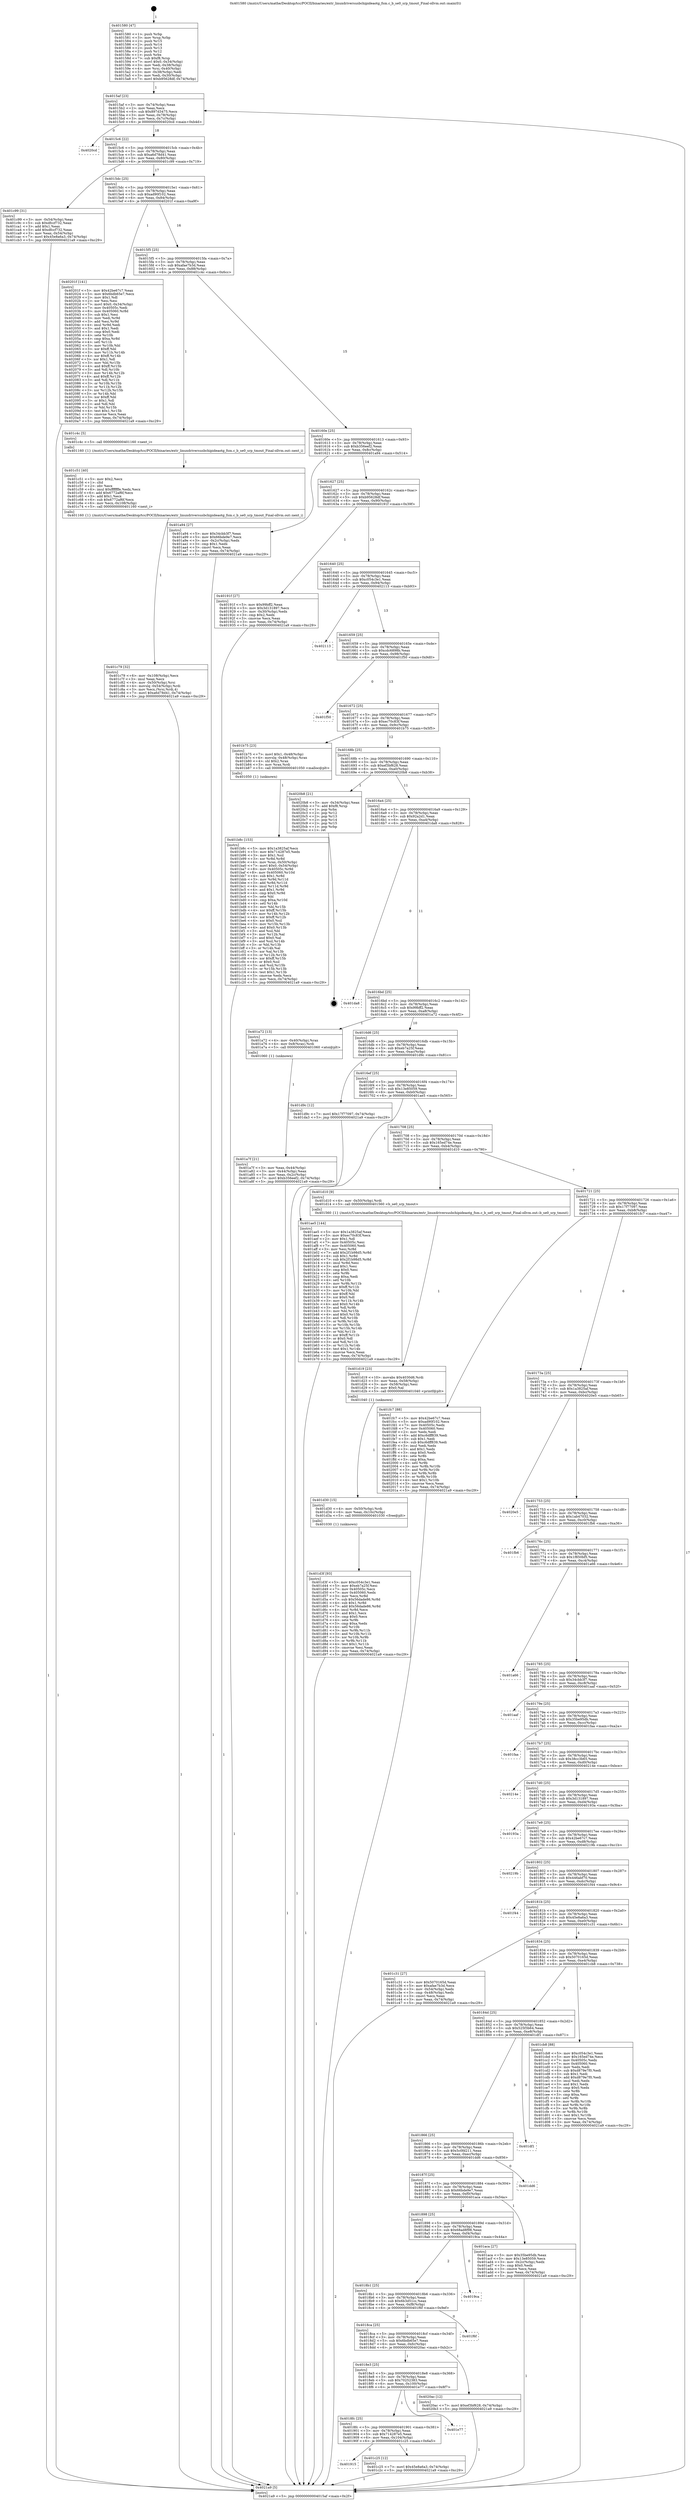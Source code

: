 digraph "0x401580" {
  label = "0x401580 (/mnt/c/Users/mathe/Desktop/tcc/POCII/binaries/extr_linuxdriversusbchipideaotg_fsm.c_b_se0_srp_tmout_Final-ollvm.out::main(0))"
  labelloc = "t"
  node[shape=record]

  Entry [label="",width=0.3,height=0.3,shape=circle,fillcolor=black,style=filled]
  "0x4015af" [label="{
     0x4015af [23]\l
     | [instrs]\l
     &nbsp;&nbsp;0x4015af \<+3\>: mov -0x74(%rbp),%eax\l
     &nbsp;&nbsp;0x4015b2 \<+2\>: mov %eax,%ecx\l
     &nbsp;&nbsp;0x4015b4 \<+6\>: sub $0x897d3475,%ecx\l
     &nbsp;&nbsp;0x4015ba \<+3\>: mov %eax,-0x78(%rbp)\l
     &nbsp;&nbsp;0x4015bd \<+3\>: mov %ecx,-0x7c(%rbp)\l
     &nbsp;&nbsp;0x4015c0 \<+6\>: je 00000000004020cd \<main+0xb4d\>\l
  }"]
  "0x4020cd" [label="{
     0x4020cd\l
  }", style=dashed]
  "0x4015c6" [label="{
     0x4015c6 [22]\l
     | [instrs]\l
     &nbsp;&nbsp;0x4015c6 \<+5\>: jmp 00000000004015cb \<main+0x4b\>\l
     &nbsp;&nbsp;0x4015cb \<+3\>: mov -0x78(%rbp),%eax\l
     &nbsp;&nbsp;0x4015ce \<+5\>: sub $0xa6d78d41,%eax\l
     &nbsp;&nbsp;0x4015d3 \<+3\>: mov %eax,-0x80(%rbp)\l
     &nbsp;&nbsp;0x4015d6 \<+6\>: je 0000000000401c99 \<main+0x719\>\l
  }"]
  Exit [label="",width=0.3,height=0.3,shape=circle,fillcolor=black,style=filled,peripheries=2]
  "0x401c99" [label="{
     0x401c99 [31]\l
     | [instrs]\l
     &nbsp;&nbsp;0x401c99 \<+3\>: mov -0x54(%rbp),%eax\l
     &nbsp;&nbsp;0x401c9c \<+5\>: sub $0xdfccf732,%eax\l
     &nbsp;&nbsp;0x401ca1 \<+3\>: add $0x1,%eax\l
     &nbsp;&nbsp;0x401ca4 \<+5\>: add $0xdfccf732,%eax\l
     &nbsp;&nbsp;0x401ca9 \<+3\>: mov %eax,-0x54(%rbp)\l
     &nbsp;&nbsp;0x401cac \<+7\>: movl $0x45e8a6a3,-0x74(%rbp)\l
     &nbsp;&nbsp;0x401cb3 \<+5\>: jmp 00000000004021a9 \<main+0xc29\>\l
  }"]
  "0x4015dc" [label="{
     0x4015dc [25]\l
     | [instrs]\l
     &nbsp;&nbsp;0x4015dc \<+5\>: jmp 00000000004015e1 \<main+0x61\>\l
     &nbsp;&nbsp;0x4015e1 \<+3\>: mov -0x78(%rbp),%eax\l
     &nbsp;&nbsp;0x4015e4 \<+5\>: sub $0xad90f102,%eax\l
     &nbsp;&nbsp;0x4015e9 \<+6\>: mov %eax,-0x84(%rbp)\l
     &nbsp;&nbsp;0x4015ef \<+6\>: je 000000000040201f \<main+0xa9f\>\l
  }"]
  "0x401d3f" [label="{
     0x401d3f [93]\l
     | [instrs]\l
     &nbsp;&nbsp;0x401d3f \<+5\>: mov $0xc054c3e1,%eax\l
     &nbsp;&nbsp;0x401d44 \<+5\>: mov $0xeb7a25f,%esi\l
     &nbsp;&nbsp;0x401d49 \<+7\>: mov 0x40505c,%ecx\l
     &nbsp;&nbsp;0x401d50 \<+7\>: mov 0x405060,%edx\l
     &nbsp;&nbsp;0x401d57 \<+3\>: mov %ecx,%r8d\l
     &nbsp;&nbsp;0x401d5a \<+7\>: sub $0x56dade86,%r8d\l
     &nbsp;&nbsp;0x401d61 \<+4\>: sub $0x1,%r8d\l
     &nbsp;&nbsp;0x401d65 \<+7\>: add $0x56dade86,%r8d\l
     &nbsp;&nbsp;0x401d6c \<+4\>: imul %r8d,%ecx\l
     &nbsp;&nbsp;0x401d70 \<+3\>: and $0x1,%ecx\l
     &nbsp;&nbsp;0x401d73 \<+3\>: cmp $0x0,%ecx\l
     &nbsp;&nbsp;0x401d76 \<+4\>: sete %r9b\l
     &nbsp;&nbsp;0x401d7a \<+3\>: cmp $0xa,%edx\l
     &nbsp;&nbsp;0x401d7d \<+4\>: setl %r10b\l
     &nbsp;&nbsp;0x401d81 \<+3\>: mov %r9b,%r11b\l
     &nbsp;&nbsp;0x401d84 \<+3\>: and %r10b,%r11b\l
     &nbsp;&nbsp;0x401d87 \<+3\>: xor %r10b,%r9b\l
     &nbsp;&nbsp;0x401d8a \<+3\>: or %r9b,%r11b\l
     &nbsp;&nbsp;0x401d8d \<+4\>: test $0x1,%r11b\l
     &nbsp;&nbsp;0x401d91 \<+3\>: cmovne %esi,%eax\l
     &nbsp;&nbsp;0x401d94 \<+3\>: mov %eax,-0x74(%rbp)\l
     &nbsp;&nbsp;0x401d97 \<+5\>: jmp 00000000004021a9 \<main+0xc29\>\l
  }"]
  "0x40201f" [label="{
     0x40201f [141]\l
     | [instrs]\l
     &nbsp;&nbsp;0x40201f \<+5\>: mov $0x42be67c7,%eax\l
     &nbsp;&nbsp;0x402024 \<+5\>: mov $0x6bdb65e7,%ecx\l
     &nbsp;&nbsp;0x402029 \<+2\>: mov $0x1,%dl\l
     &nbsp;&nbsp;0x40202b \<+2\>: xor %esi,%esi\l
     &nbsp;&nbsp;0x40202d \<+7\>: movl $0x0,-0x34(%rbp)\l
     &nbsp;&nbsp;0x402034 \<+7\>: mov 0x40505c,%edi\l
     &nbsp;&nbsp;0x40203b \<+8\>: mov 0x405060,%r8d\l
     &nbsp;&nbsp;0x402043 \<+3\>: sub $0x1,%esi\l
     &nbsp;&nbsp;0x402046 \<+3\>: mov %edi,%r9d\l
     &nbsp;&nbsp;0x402049 \<+3\>: add %esi,%r9d\l
     &nbsp;&nbsp;0x40204c \<+4\>: imul %r9d,%edi\l
     &nbsp;&nbsp;0x402050 \<+3\>: and $0x1,%edi\l
     &nbsp;&nbsp;0x402053 \<+3\>: cmp $0x0,%edi\l
     &nbsp;&nbsp;0x402056 \<+4\>: sete %r10b\l
     &nbsp;&nbsp;0x40205a \<+4\>: cmp $0xa,%r8d\l
     &nbsp;&nbsp;0x40205e \<+4\>: setl %r11b\l
     &nbsp;&nbsp;0x402062 \<+3\>: mov %r10b,%bl\l
     &nbsp;&nbsp;0x402065 \<+3\>: xor $0xff,%bl\l
     &nbsp;&nbsp;0x402068 \<+3\>: mov %r11b,%r14b\l
     &nbsp;&nbsp;0x40206b \<+4\>: xor $0xff,%r14b\l
     &nbsp;&nbsp;0x40206f \<+3\>: xor $0x1,%dl\l
     &nbsp;&nbsp;0x402072 \<+3\>: mov %bl,%r15b\l
     &nbsp;&nbsp;0x402075 \<+4\>: and $0xff,%r15b\l
     &nbsp;&nbsp;0x402079 \<+3\>: and %dl,%r10b\l
     &nbsp;&nbsp;0x40207c \<+3\>: mov %r14b,%r12b\l
     &nbsp;&nbsp;0x40207f \<+4\>: and $0xff,%r12b\l
     &nbsp;&nbsp;0x402083 \<+3\>: and %dl,%r11b\l
     &nbsp;&nbsp;0x402086 \<+3\>: or %r10b,%r15b\l
     &nbsp;&nbsp;0x402089 \<+3\>: or %r11b,%r12b\l
     &nbsp;&nbsp;0x40208c \<+3\>: xor %r12b,%r15b\l
     &nbsp;&nbsp;0x40208f \<+3\>: or %r14b,%bl\l
     &nbsp;&nbsp;0x402092 \<+3\>: xor $0xff,%bl\l
     &nbsp;&nbsp;0x402095 \<+3\>: or $0x1,%dl\l
     &nbsp;&nbsp;0x402098 \<+2\>: and %dl,%bl\l
     &nbsp;&nbsp;0x40209a \<+3\>: or %bl,%r15b\l
     &nbsp;&nbsp;0x40209d \<+4\>: test $0x1,%r15b\l
     &nbsp;&nbsp;0x4020a1 \<+3\>: cmovne %ecx,%eax\l
     &nbsp;&nbsp;0x4020a4 \<+3\>: mov %eax,-0x74(%rbp)\l
     &nbsp;&nbsp;0x4020a7 \<+5\>: jmp 00000000004021a9 \<main+0xc29\>\l
  }"]
  "0x4015f5" [label="{
     0x4015f5 [25]\l
     | [instrs]\l
     &nbsp;&nbsp;0x4015f5 \<+5\>: jmp 00000000004015fa \<main+0x7a\>\l
     &nbsp;&nbsp;0x4015fa \<+3\>: mov -0x78(%rbp),%eax\l
     &nbsp;&nbsp;0x4015fd \<+5\>: sub $0xafae7b3d,%eax\l
     &nbsp;&nbsp;0x401602 \<+6\>: mov %eax,-0x88(%rbp)\l
     &nbsp;&nbsp;0x401608 \<+6\>: je 0000000000401c4c \<main+0x6cc\>\l
  }"]
  "0x401d30" [label="{
     0x401d30 [15]\l
     | [instrs]\l
     &nbsp;&nbsp;0x401d30 \<+4\>: mov -0x50(%rbp),%rdi\l
     &nbsp;&nbsp;0x401d34 \<+6\>: mov %eax,-0x10c(%rbp)\l
     &nbsp;&nbsp;0x401d3a \<+5\>: call 0000000000401030 \<free@plt\>\l
     | [calls]\l
     &nbsp;&nbsp;0x401030 \{1\} (unknown)\l
  }"]
  "0x401c4c" [label="{
     0x401c4c [5]\l
     | [instrs]\l
     &nbsp;&nbsp;0x401c4c \<+5\>: call 0000000000401160 \<next_i\>\l
     | [calls]\l
     &nbsp;&nbsp;0x401160 \{1\} (/mnt/c/Users/mathe/Desktop/tcc/POCII/binaries/extr_linuxdriversusbchipideaotg_fsm.c_b_se0_srp_tmout_Final-ollvm.out::next_i)\l
  }"]
  "0x40160e" [label="{
     0x40160e [25]\l
     | [instrs]\l
     &nbsp;&nbsp;0x40160e \<+5\>: jmp 0000000000401613 \<main+0x93\>\l
     &nbsp;&nbsp;0x401613 \<+3\>: mov -0x78(%rbp),%eax\l
     &nbsp;&nbsp;0x401616 \<+5\>: sub $0xb356eef2,%eax\l
     &nbsp;&nbsp;0x40161b \<+6\>: mov %eax,-0x8c(%rbp)\l
     &nbsp;&nbsp;0x401621 \<+6\>: je 0000000000401a94 \<main+0x514\>\l
  }"]
  "0x401d19" [label="{
     0x401d19 [23]\l
     | [instrs]\l
     &nbsp;&nbsp;0x401d19 \<+10\>: movabs $0x4030d6,%rdi\l
     &nbsp;&nbsp;0x401d23 \<+3\>: mov %eax,-0x58(%rbp)\l
     &nbsp;&nbsp;0x401d26 \<+3\>: mov -0x58(%rbp),%esi\l
     &nbsp;&nbsp;0x401d29 \<+2\>: mov $0x0,%al\l
     &nbsp;&nbsp;0x401d2b \<+5\>: call 0000000000401040 \<printf@plt\>\l
     | [calls]\l
     &nbsp;&nbsp;0x401040 \{1\} (unknown)\l
  }"]
  "0x401a94" [label="{
     0x401a94 [27]\l
     | [instrs]\l
     &nbsp;&nbsp;0x401a94 \<+5\>: mov $0x34cbb3f7,%eax\l
     &nbsp;&nbsp;0x401a99 \<+5\>: mov $0x66bde9e7,%ecx\l
     &nbsp;&nbsp;0x401a9e \<+3\>: mov -0x2c(%rbp),%edx\l
     &nbsp;&nbsp;0x401aa1 \<+3\>: cmp $0x1,%edx\l
     &nbsp;&nbsp;0x401aa4 \<+3\>: cmovl %ecx,%eax\l
     &nbsp;&nbsp;0x401aa7 \<+3\>: mov %eax,-0x74(%rbp)\l
     &nbsp;&nbsp;0x401aaa \<+5\>: jmp 00000000004021a9 \<main+0xc29\>\l
  }"]
  "0x401627" [label="{
     0x401627 [25]\l
     | [instrs]\l
     &nbsp;&nbsp;0x401627 \<+5\>: jmp 000000000040162c \<main+0xac\>\l
     &nbsp;&nbsp;0x40162c \<+3\>: mov -0x78(%rbp),%eax\l
     &nbsp;&nbsp;0x40162f \<+5\>: sub $0xb95628df,%eax\l
     &nbsp;&nbsp;0x401634 \<+6\>: mov %eax,-0x90(%rbp)\l
     &nbsp;&nbsp;0x40163a \<+6\>: je 000000000040191f \<main+0x39f\>\l
  }"]
  "0x401c79" [label="{
     0x401c79 [32]\l
     | [instrs]\l
     &nbsp;&nbsp;0x401c79 \<+6\>: mov -0x108(%rbp),%ecx\l
     &nbsp;&nbsp;0x401c7f \<+3\>: imul %eax,%ecx\l
     &nbsp;&nbsp;0x401c82 \<+4\>: mov -0x50(%rbp),%rsi\l
     &nbsp;&nbsp;0x401c86 \<+4\>: movslq -0x54(%rbp),%rdi\l
     &nbsp;&nbsp;0x401c8a \<+3\>: mov %ecx,(%rsi,%rdi,4)\l
     &nbsp;&nbsp;0x401c8d \<+7\>: movl $0xa6d78d41,-0x74(%rbp)\l
     &nbsp;&nbsp;0x401c94 \<+5\>: jmp 00000000004021a9 \<main+0xc29\>\l
  }"]
  "0x40191f" [label="{
     0x40191f [27]\l
     | [instrs]\l
     &nbsp;&nbsp;0x40191f \<+5\>: mov $0x99bff2,%eax\l
     &nbsp;&nbsp;0x401924 \<+5\>: mov $0x3d131897,%ecx\l
     &nbsp;&nbsp;0x401929 \<+3\>: mov -0x30(%rbp),%edx\l
     &nbsp;&nbsp;0x40192c \<+3\>: cmp $0x2,%edx\l
     &nbsp;&nbsp;0x40192f \<+3\>: cmovne %ecx,%eax\l
     &nbsp;&nbsp;0x401932 \<+3\>: mov %eax,-0x74(%rbp)\l
     &nbsp;&nbsp;0x401935 \<+5\>: jmp 00000000004021a9 \<main+0xc29\>\l
  }"]
  "0x401640" [label="{
     0x401640 [25]\l
     | [instrs]\l
     &nbsp;&nbsp;0x401640 \<+5\>: jmp 0000000000401645 \<main+0xc5\>\l
     &nbsp;&nbsp;0x401645 \<+3\>: mov -0x78(%rbp),%eax\l
     &nbsp;&nbsp;0x401648 \<+5\>: sub $0xc054c3e1,%eax\l
     &nbsp;&nbsp;0x40164d \<+6\>: mov %eax,-0x94(%rbp)\l
     &nbsp;&nbsp;0x401653 \<+6\>: je 0000000000402113 \<main+0xb93\>\l
  }"]
  "0x4021a9" [label="{
     0x4021a9 [5]\l
     | [instrs]\l
     &nbsp;&nbsp;0x4021a9 \<+5\>: jmp 00000000004015af \<main+0x2f\>\l
  }"]
  "0x401580" [label="{
     0x401580 [47]\l
     | [instrs]\l
     &nbsp;&nbsp;0x401580 \<+1\>: push %rbp\l
     &nbsp;&nbsp;0x401581 \<+3\>: mov %rsp,%rbp\l
     &nbsp;&nbsp;0x401584 \<+2\>: push %r15\l
     &nbsp;&nbsp;0x401586 \<+2\>: push %r14\l
     &nbsp;&nbsp;0x401588 \<+2\>: push %r13\l
     &nbsp;&nbsp;0x40158a \<+2\>: push %r12\l
     &nbsp;&nbsp;0x40158c \<+1\>: push %rbx\l
     &nbsp;&nbsp;0x40158d \<+7\>: sub $0xf8,%rsp\l
     &nbsp;&nbsp;0x401594 \<+7\>: movl $0x0,-0x34(%rbp)\l
     &nbsp;&nbsp;0x40159b \<+3\>: mov %edi,-0x38(%rbp)\l
     &nbsp;&nbsp;0x40159e \<+4\>: mov %rsi,-0x40(%rbp)\l
     &nbsp;&nbsp;0x4015a2 \<+3\>: mov -0x38(%rbp),%edi\l
     &nbsp;&nbsp;0x4015a5 \<+3\>: mov %edi,-0x30(%rbp)\l
     &nbsp;&nbsp;0x4015a8 \<+7\>: movl $0xb95628df,-0x74(%rbp)\l
  }"]
  "0x401c51" [label="{
     0x401c51 [40]\l
     | [instrs]\l
     &nbsp;&nbsp;0x401c51 \<+5\>: mov $0x2,%ecx\l
     &nbsp;&nbsp;0x401c56 \<+1\>: cltd\l
     &nbsp;&nbsp;0x401c57 \<+2\>: idiv %ecx\l
     &nbsp;&nbsp;0x401c59 \<+6\>: imul $0xfffffffe,%edx,%ecx\l
     &nbsp;&nbsp;0x401c5f \<+6\>: add $0x6772af6f,%ecx\l
     &nbsp;&nbsp;0x401c65 \<+3\>: add $0x1,%ecx\l
     &nbsp;&nbsp;0x401c68 \<+6\>: sub $0x6772af6f,%ecx\l
     &nbsp;&nbsp;0x401c6e \<+6\>: mov %ecx,-0x108(%rbp)\l
     &nbsp;&nbsp;0x401c74 \<+5\>: call 0000000000401160 \<next_i\>\l
     | [calls]\l
     &nbsp;&nbsp;0x401160 \{1\} (/mnt/c/Users/mathe/Desktop/tcc/POCII/binaries/extr_linuxdriversusbchipideaotg_fsm.c_b_se0_srp_tmout_Final-ollvm.out::next_i)\l
  }"]
  "0x402113" [label="{
     0x402113\l
  }", style=dashed]
  "0x401659" [label="{
     0x401659 [25]\l
     | [instrs]\l
     &nbsp;&nbsp;0x401659 \<+5\>: jmp 000000000040165e \<main+0xde\>\l
     &nbsp;&nbsp;0x40165e \<+3\>: mov -0x78(%rbp),%eax\l
     &nbsp;&nbsp;0x401661 \<+5\>: sub $0xcdc6898b,%eax\l
     &nbsp;&nbsp;0x401666 \<+6\>: mov %eax,-0x98(%rbp)\l
     &nbsp;&nbsp;0x40166c \<+6\>: je 0000000000401f50 \<main+0x9d0\>\l
  }"]
  "0x401915" [label="{
     0x401915\l
  }", style=dashed]
  "0x401f50" [label="{
     0x401f50\l
  }", style=dashed]
  "0x401672" [label="{
     0x401672 [25]\l
     | [instrs]\l
     &nbsp;&nbsp;0x401672 \<+5\>: jmp 0000000000401677 \<main+0xf7\>\l
     &nbsp;&nbsp;0x401677 \<+3\>: mov -0x78(%rbp),%eax\l
     &nbsp;&nbsp;0x40167a \<+5\>: sub $0xec70c83f,%eax\l
     &nbsp;&nbsp;0x40167f \<+6\>: mov %eax,-0x9c(%rbp)\l
     &nbsp;&nbsp;0x401685 \<+6\>: je 0000000000401b75 \<main+0x5f5\>\l
  }"]
  "0x401c25" [label="{
     0x401c25 [12]\l
     | [instrs]\l
     &nbsp;&nbsp;0x401c25 \<+7\>: movl $0x45e8a6a3,-0x74(%rbp)\l
     &nbsp;&nbsp;0x401c2c \<+5\>: jmp 00000000004021a9 \<main+0xc29\>\l
  }"]
  "0x401b75" [label="{
     0x401b75 [23]\l
     | [instrs]\l
     &nbsp;&nbsp;0x401b75 \<+7\>: movl $0x1,-0x48(%rbp)\l
     &nbsp;&nbsp;0x401b7c \<+4\>: movslq -0x48(%rbp),%rax\l
     &nbsp;&nbsp;0x401b80 \<+4\>: shl $0x2,%rax\l
     &nbsp;&nbsp;0x401b84 \<+3\>: mov %rax,%rdi\l
     &nbsp;&nbsp;0x401b87 \<+5\>: call 0000000000401050 \<malloc@plt\>\l
     | [calls]\l
     &nbsp;&nbsp;0x401050 \{1\} (unknown)\l
  }"]
  "0x40168b" [label="{
     0x40168b [25]\l
     | [instrs]\l
     &nbsp;&nbsp;0x40168b \<+5\>: jmp 0000000000401690 \<main+0x110\>\l
     &nbsp;&nbsp;0x401690 \<+3\>: mov -0x78(%rbp),%eax\l
     &nbsp;&nbsp;0x401693 \<+5\>: sub $0xef3bf628,%eax\l
     &nbsp;&nbsp;0x401698 \<+6\>: mov %eax,-0xa0(%rbp)\l
     &nbsp;&nbsp;0x40169e \<+6\>: je 00000000004020b8 \<main+0xb38\>\l
  }"]
  "0x4018fc" [label="{
     0x4018fc [25]\l
     | [instrs]\l
     &nbsp;&nbsp;0x4018fc \<+5\>: jmp 0000000000401901 \<main+0x381\>\l
     &nbsp;&nbsp;0x401901 \<+3\>: mov -0x78(%rbp),%eax\l
     &nbsp;&nbsp;0x401904 \<+5\>: sub $0x714287e5,%eax\l
     &nbsp;&nbsp;0x401909 \<+6\>: mov %eax,-0x104(%rbp)\l
     &nbsp;&nbsp;0x40190f \<+6\>: je 0000000000401c25 \<main+0x6a5\>\l
  }"]
  "0x4020b8" [label="{
     0x4020b8 [21]\l
     | [instrs]\l
     &nbsp;&nbsp;0x4020b8 \<+3\>: mov -0x34(%rbp),%eax\l
     &nbsp;&nbsp;0x4020bb \<+7\>: add $0xf8,%rsp\l
     &nbsp;&nbsp;0x4020c2 \<+1\>: pop %rbx\l
     &nbsp;&nbsp;0x4020c3 \<+2\>: pop %r12\l
     &nbsp;&nbsp;0x4020c5 \<+2\>: pop %r13\l
     &nbsp;&nbsp;0x4020c7 \<+2\>: pop %r14\l
     &nbsp;&nbsp;0x4020c9 \<+2\>: pop %r15\l
     &nbsp;&nbsp;0x4020cb \<+1\>: pop %rbp\l
     &nbsp;&nbsp;0x4020cc \<+1\>: ret\l
  }"]
  "0x4016a4" [label="{
     0x4016a4 [25]\l
     | [instrs]\l
     &nbsp;&nbsp;0x4016a4 \<+5\>: jmp 00000000004016a9 \<main+0x129\>\l
     &nbsp;&nbsp;0x4016a9 \<+3\>: mov -0x78(%rbp),%eax\l
     &nbsp;&nbsp;0x4016ac \<+5\>: sub $0x92a2d1,%eax\l
     &nbsp;&nbsp;0x4016b1 \<+6\>: mov %eax,-0xa4(%rbp)\l
     &nbsp;&nbsp;0x4016b7 \<+6\>: je 0000000000401da8 \<main+0x828\>\l
  }"]
  "0x401e77" [label="{
     0x401e77\l
  }", style=dashed]
  "0x401da8" [label="{
     0x401da8\l
  }", style=dashed]
  "0x4016bd" [label="{
     0x4016bd [25]\l
     | [instrs]\l
     &nbsp;&nbsp;0x4016bd \<+5\>: jmp 00000000004016c2 \<main+0x142\>\l
     &nbsp;&nbsp;0x4016c2 \<+3\>: mov -0x78(%rbp),%eax\l
     &nbsp;&nbsp;0x4016c5 \<+5\>: sub $0x99bff2,%eax\l
     &nbsp;&nbsp;0x4016ca \<+6\>: mov %eax,-0xa8(%rbp)\l
     &nbsp;&nbsp;0x4016d0 \<+6\>: je 0000000000401a72 \<main+0x4f2\>\l
  }"]
  "0x4018e3" [label="{
     0x4018e3 [25]\l
     | [instrs]\l
     &nbsp;&nbsp;0x4018e3 \<+5\>: jmp 00000000004018e8 \<main+0x368\>\l
     &nbsp;&nbsp;0x4018e8 \<+3\>: mov -0x78(%rbp),%eax\l
     &nbsp;&nbsp;0x4018eb \<+5\>: sub $0x70252383,%eax\l
     &nbsp;&nbsp;0x4018f0 \<+6\>: mov %eax,-0x100(%rbp)\l
     &nbsp;&nbsp;0x4018f6 \<+6\>: je 0000000000401e77 \<main+0x8f7\>\l
  }"]
  "0x401a72" [label="{
     0x401a72 [13]\l
     | [instrs]\l
     &nbsp;&nbsp;0x401a72 \<+4\>: mov -0x40(%rbp),%rax\l
     &nbsp;&nbsp;0x401a76 \<+4\>: mov 0x8(%rax),%rdi\l
     &nbsp;&nbsp;0x401a7a \<+5\>: call 0000000000401060 \<atoi@plt\>\l
     | [calls]\l
     &nbsp;&nbsp;0x401060 \{1\} (unknown)\l
  }"]
  "0x4016d6" [label="{
     0x4016d6 [25]\l
     | [instrs]\l
     &nbsp;&nbsp;0x4016d6 \<+5\>: jmp 00000000004016db \<main+0x15b\>\l
     &nbsp;&nbsp;0x4016db \<+3\>: mov -0x78(%rbp),%eax\l
     &nbsp;&nbsp;0x4016de \<+5\>: sub $0xeb7a25f,%eax\l
     &nbsp;&nbsp;0x4016e3 \<+6\>: mov %eax,-0xac(%rbp)\l
     &nbsp;&nbsp;0x4016e9 \<+6\>: je 0000000000401d9c \<main+0x81c\>\l
  }"]
  "0x401a7f" [label="{
     0x401a7f [21]\l
     | [instrs]\l
     &nbsp;&nbsp;0x401a7f \<+3\>: mov %eax,-0x44(%rbp)\l
     &nbsp;&nbsp;0x401a82 \<+3\>: mov -0x44(%rbp),%eax\l
     &nbsp;&nbsp;0x401a85 \<+3\>: mov %eax,-0x2c(%rbp)\l
     &nbsp;&nbsp;0x401a88 \<+7\>: movl $0xb356eef2,-0x74(%rbp)\l
     &nbsp;&nbsp;0x401a8f \<+5\>: jmp 00000000004021a9 \<main+0xc29\>\l
  }"]
  "0x4020ac" [label="{
     0x4020ac [12]\l
     | [instrs]\l
     &nbsp;&nbsp;0x4020ac \<+7\>: movl $0xef3bf628,-0x74(%rbp)\l
     &nbsp;&nbsp;0x4020b3 \<+5\>: jmp 00000000004021a9 \<main+0xc29\>\l
  }"]
  "0x401d9c" [label="{
     0x401d9c [12]\l
     | [instrs]\l
     &nbsp;&nbsp;0x401d9c \<+7\>: movl $0x17f77097,-0x74(%rbp)\l
     &nbsp;&nbsp;0x401da3 \<+5\>: jmp 00000000004021a9 \<main+0xc29\>\l
  }"]
  "0x4016ef" [label="{
     0x4016ef [25]\l
     | [instrs]\l
     &nbsp;&nbsp;0x4016ef \<+5\>: jmp 00000000004016f4 \<main+0x174\>\l
     &nbsp;&nbsp;0x4016f4 \<+3\>: mov -0x78(%rbp),%eax\l
     &nbsp;&nbsp;0x4016f7 \<+5\>: sub $0x13e85059,%eax\l
     &nbsp;&nbsp;0x4016fc \<+6\>: mov %eax,-0xb0(%rbp)\l
     &nbsp;&nbsp;0x401702 \<+6\>: je 0000000000401ae5 \<main+0x565\>\l
  }"]
  "0x4018ca" [label="{
     0x4018ca [25]\l
     | [instrs]\l
     &nbsp;&nbsp;0x4018ca \<+5\>: jmp 00000000004018cf \<main+0x34f\>\l
     &nbsp;&nbsp;0x4018cf \<+3\>: mov -0x78(%rbp),%eax\l
     &nbsp;&nbsp;0x4018d2 \<+5\>: sub $0x6bdb65e7,%eax\l
     &nbsp;&nbsp;0x4018d7 \<+6\>: mov %eax,-0xfc(%rbp)\l
     &nbsp;&nbsp;0x4018dd \<+6\>: je 00000000004020ac \<main+0xb2c\>\l
  }"]
  "0x401ae5" [label="{
     0x401ae5 [144]\l
     | [instrs]\l
     &nbsp;&nbsp;0x401ae5 \<+5\>: mov $0x1a3825af,%eax\l
     &nbsp;&nbsp;0x401aea \<+5\>: mov $0xec70c83f,%ecx\l
     &nbsp;&nbsp;0x401aef \<+2\>: mov $0x1,%dl\l
     &nbsp;&nbsp;0x401af1 \<+7\>: mov 0x40505c,%esi\l
     &nbsp;&nbsp;0x401af8 \<+7\>: mov 0x405060,%edi\l
     &nbsp;&nbsp;0x401aff \<+3\>: mov %esi,%r8d\l
     &nbsp;&nbsp;0x401b02 \<+7\>: add $0x2f1b98d5,%r8d\l
     &nbsp;&nbsp;0x401b09 \<+4\>: sub $0x1,%r8d\l
     &nbsp;&nbsp;0x401b0d \<+7\>: sub $0x2f1b98d5,%r8d\l
     &nbsp;&nbsp;0x401b14 \<+4\>: imul %r8d,%esi\l
     &nbsp;&nbsp;0x401b18 \<+3\>: and $0x1,%esi\l
     &nbsp;&nbsp;0x401b1b \<+3\>: cmp $0x0,%esi\l
     &nbsp;&nbsp;0x401b1e \<+4\>: sete %r9b\l
     &nbsp;&nbsp;0x401b22 \<+3\>: cmp $0xa,%edi\l
     &nbsp;&nbsp;0x401b25 \<+4\>: setl %r10b\l
     &nbsp;&nbsp;0x401b29 \<+3\>: mov %r9b,%r11b\l
     &nbsp;&nbsp;0x401b2c \<+4\>: xor $0xff,%r11b\l
     &nbsp;&nbsp;0x401b30 \<+3\>: mov %r10b,%bl\l
     &nbsp;&nbsp;0x401b33 \<+3\>: xor $0xff,%bl\l
     &nbsp;&nbsp;0x401b36 \<+3\>: xor $0x0,%dl\l
     &nbsp;&nbsp;0x401b39 \<+3\>: mov %r11b,%r14b\l
     &nbsp;&nbsp;0x401b3c \<+4\>: and $0x0,%r14b\l
     &nbsp;&nbsp;0x401b40 \<+3\>: and %dl,%r9b\l
     &nbsp;&nbsp;0x401b43 \<+3\>: mov %bl,%r15b\l
     &nbsp;&nbsp;0x401b46 \<+4\>: and $0x0,%r15b\l
     &nbsp;&nbsp;0x401b4a \<+3\>: and %dl,%r10b\l
     &nbsp;&nbsp;0x401b4d \<+3\>: or %r9b,%r14b\l
     &nbsp;&nbsp;0x401b50 \<+3\>: or %r10b,%r15b\l
     &nbsp;&nbsp;0x401b53 \<+3\>: xor %r15b,%r14b\l
     &nbsp;&nbsp;0x401b56 \<+3\>: or %bl,%r11b\l
     &nbsp;&nbsp;0x401b59 \<+4\>: xor $0xff,%r11b\l
     &nbsp;&nbsp;0x401b5d \<+3\>: or $0x0,%dl\l
     &nbsp;&nbsp;0x401b60 \<+3\>: and %dl,%r11b\l
     &nbsp;&nbsp;0x401b63 \<+3\>: or %r11b,%r14b\l
     &nbsp;&nbsp;0x401b66 \<+4\>: test $0x1,%r14b\l
     &nbsp;&nbsp;0x401b6a \<+3\>: cmovne %ecx,%eax\l
     &nbsp;&nbsp;0x401b6d \<+3\>: mov %eax,-0x74(%rbp)\l
     &nbsp;&nbsp;0x401b70 \<+5\>: jmp 00000000004021a9 \<main+0xc29\>\l
  }"]
  "0x401708" [label="{
     0x401708 [25]\l
     | [instrs]\l
     &nbsp;&nbsp;0x401708 \<+5\>: jmp 000000000040170d \<main+0x18d\>\l
     &nbsp;&nbsp;0x40170d \<+3\>: mov -0x78(%rbp),%eax\l
     &nbsp;&nbsp;0x401710 \<+5\>: sub $0x165ed74e,%eax\l
     &nbsp;&nbsp;0x401715 \<+6\>: mov %eax,-0xb4(%rbp)\l
     &nbsp;&nbsp;0x40171b \<+6\>: je 0000000000401d10 \<main+0x790\>\l
  }"]
  "0x401f6f" [label="{
     0x401f6f\l
  }", style=dashed]
  "0x401d10" [label="{
     0x401d10 [9]\l
     | [instrs]\l
     &nbsp;&nbsp;0x401d10 \<+4\>: mov -0x50(%rbp),%rdi\l
     &nbsp;&nbsp;0x401d14 \<+5\>: call 0000000000401560 \<b_se0_srp_tmout\>\l
     | [calls]\l
     &nbsp;&nbsp;0x401560 \{1\} (/mnt/c/Users/mathe/Desktop/tcc/POCII/binaries/extr_linuxdriversusbchipideaotg_fsm.c_b_se0_srp_tmout_Final-ollvm.out::b_se0_srp_tmout)\l
  }"]
  "0x401721" [label="{
     0x401721 [25]\l
     | [instrs]\l
     &nbsp;&nbsp;0x401721 \<+5\>: jmp 0000000000401726 \<main+0x1a6\>\l
     &nbsp;&nbsp;0x401726 \<+3\>: mov -0x78(%rbp),%eax\l
     &nbsp;&nbsp;0x401729 \<+5\>: sub $0x17f77097,%eax\l
     &nbsp;&nbsp;0x40172e \<+6\>: mov %eax,-0xb8(%rbp)\l
     &nbsp;&nbsp;0x401734 \<+6\>: je 0000000000401fc7 \<main+0xa47\>\l
  }"]
  "0x4018b1" [label="{
     0x4018b1 [25]\l
     | [instrs]\l
     &nbsp;&nbsp;0x4018b1 \<+5\>: jmp 00000000004018b6 \<main+0x336\>\l
     &nbsp;&nbsp;0x4018b6 \<+3\>: mov -0x78(%rbp),%eax\l
     &nbsp;&nbsp;0x4018b9 \<+5\>: sub $0x6b3d51cc,%eax\l
     &nbsp;&nbsp;0x4018be \<+6\>: mov %eax,-0xf8(%rbp)\l
     &nbsp;&nbsp;0x4018c4 \<+6\>: je 0000000000401f6f \<main+0x9ef\>\l
  }"]
  "0x401fc7" [label="{
     0x401fc7 [88]\l
     | [instrs]\l
     &nbsp;&nbsp;0x401fc7 \<+5\>: mov $0x42be67c7,%eax\l
     &nbsp;&nbsp;0x401fcc \<+5\>: mov $0xad90f102,%ecx\l
     &nbsp;&nbsp;0x401fd1 \<+7\>: mov 0x40505c,%edx\l
     &nbsp;&nbsp;0x401fd8 \<+7\>: mov 0x405060,%esi\l
     &nbsp;&nbsp;0x401fdf \<+2\>: mov %edx,%edi\l
     &nbsp;&nbsp;0x401fe1 \<+6\>: add $0xc6dff839,%edi\l
     &nbsp;&nbsp;0x401fe7 \<+3\>: sub $0x1,%edi\l
     &nbsp;&nbsp;0x401fea \<+6\>: sub $0xc6dff839,%edi\l
     &nbsp;&nbsp;0x401ff0 \<+3\>: imul %edi,%edx\l
     &nbsp;&nbsp;0x401ff3 \<+3\>: and $0x1,%edx\l
     &nbsp;&nbsp;0x401ff6 \<+3\>: cmp $0x0,%edx\l
     &nbsp;&nbsp;0x401ff9 \<+4\>: sete %r8b\l
     &nbsp;&nbsp;0x401ffd \<+3\>: cmp $0xa,%esi\l
     &nbsp;&nbsp;0x402000 \<+4\>: setl %r9b\l
     &nbsp;&nbsp;0x402004 \<+3\>: mov %r8b,%r10b\l
     &nbsp;&nbsp;0x402007 \<+3\>: and %r9b,%r10b\l
     &nbsp;&nbsp;0x40200a \<+3\>: xor %r9b,%r8b\l
     &nbsp;&nbsp;0x40200d \<+3\>: or %r8b,%r10b\l
     &nbsp;&nbsp;0x402010 \<+4\>: test $0x1,%r10b\l
     &nbsp;&nbsp;0x402014 \<+3\>: cmovne %ecx,%eax\l
     &nbsp;&nbsp;0x402017 \<+3\>: mov %eax,-0x74(%rbp)\l
     &nbsp;&nbsp;0x40201a \<+5\>: jmp 00000000004021a9 \<main+0xc29\>\l
  }"]
  "0x40173a" [label="{
     0x40173a [25]\l
     | [instrs]\l
     &nbsp;&nbsp;0x40173a \<+5\>: jmp 000000000040173f \<main+0x1bf\>\l
     &nbsp;&nbsp;0x40173f \<+3\>: mov -0x78(%rbp),%eax\l
     &nbsp;&nbsp;0x401742 \<+5\>: sub $0x1a3825af,%eax\l
     &nbsp;&nbsp;0x401747 \<+6\>: mov %eax,-0xbc(%rbp)\l
     &nbsp;&nbsp;0x40174d \<+6\>: je 00000000004020e5 \<main+0xb65\>\l
  }"]
  "0x4019ca" [label="{
     0x4019ca\l
  }", style=dashed]
  "0x4020e5" [label="{
     0x4020e5\l
  }", style=dashed]
  "0x401753" [label="{
     0x401753 [25]\l
     | [instrs]\l
     &nbsp;&nbsp;0x401753 \<+5\>: jmp 0000000000401758 \<main+0x1d8\>\l
     &nbsp;&nbsp;0x401758 \<+3\>: mov -0x78(%rbp),%eax\l
     &nbsp;&nbsp;0x40175b \<+5\>: sub $0x1ab47032,%eax\l
     &nbsp;&nbsp;0x401760 \<+6\>: mov %eax,-0xc0(%rbp)\l
     &nbsp;&nbsp;0x401766 \<+6\>: je 0000000000401fb6 \<main+0xa36\>\l
  }"]
  "0x401b8c" [label="{
     0x401b8c [153]\l
     | [instrs]\l
     &nbsp;&nbsp;0x401b8c \<+5\>: mov $0x1a3825af,%ecx\l
     &nbsp;&nbsp;0x401b91 \<+5\>: mov $0x714287e5,%edx\l
     &nbsp;&nbsp;0x401b96 \<+3\>: mov $0x1,%sil\l
     &nbsp;&nbsp;0x401b99 \<+3\>: xor %r8d,%r8d\l
     &nbsp;&nbsp;0x401b9c \<+4\>: mov %rax,-0x50(%rbp)\l
     &nbsp;&nbsp;0x401ba0 \<+7\>: movl $0x0,-0x54(%rbp)\l
     &nbsp;&nbsp;0x401ba7 \<+8\>: mov 0x40505c,%r9d\l
     &nbsp;&nbsp;0x401baf \<+8\>: mov 0x405060,%r10d\l
     &nbsp;&nbsp;0x401bb7 \<+4\>: sub $0x1,%r8d\l
     &nbsp;&nbsp;0x401bbb \<+3\>: mov %r9d,%r11d\l
     &nbsp;&nbsp;0x401bbe \<+3\>: add %r8d,%r11d\l
     &nbsp;&nbsp;0x401bc1 \<+4\>: imul %r11d,%r9d\l
     &nbsp;&nbsp;0x401bc5 \<+4\>: and $0x1,%r9d\l
     &nbsp;&nbsp;0x401bc9 \<+4\>: cmp $0x0,%r9d\l
     &nbsp;&nbsp;0x401bcd \<+3\>: sete %bl\l
     &nbsp;&nbsp;0x401bd0 \<+4\>: cmp $0xa,%r10d\l
     &nbsp;&nbsp;0x401bd4 \<+4\>: setl %r14b\l
     &nbsp;&nbsp;0x401bd8 \<+3\>: mov %bl,%r15b\l
     &nbsp;&nbsp;0x401bdb \<+4\>: xor $0xff,%r15b\l
     &nbsp;&nbsp;0x401bdf \<+3\>: mov %r14b,%r12b\l
     &nbsp;&nbsp;0x401be2 \<+4\>: xor $0xff,%r12b\l
     &nbsp;&nbsp;0x401be6 \<+4\>: xor $0x0,%sil\l
     &nbsp;&nbsp;0x401bea \<+3\>: mov %r15b,%r13b\l
     &nbsp;&nbsp;0x401bed \<+4\>: and $0x0,%r13b\l
     &nbsp;&nbsp;0x401bf1 \<+3\>: and %sil,%bl\l
     &nbsp;&nbsp;0x401bf4 \<+3\>: mov %r12b,%al\l
     &nbsp;&nbsp;0x401bf7 \<+2\>: and $0x0,%al\l
     &nbsp;&nbsp;0x401bf9 \<+3\>: and %sil,%r14b\l
     &nbsp;&nbsp;0x401bfc \<+3\>: or %bl,%r13b\l
     &nbsp;&nbsp;0x401bff \<+3\>: or %r14b,%al\l
     &nbsp;&nbsp;0x401c02 \<+3\>: xor %al,%r13b\l
     &nbsp;&nbsp;0x401c05 \<+3\>: or %r12b,%r15b\l
     &nbsp;&nbsp;0x401c08 \<+4\>: xor $0xff,%r15b\l
     &nbsp;&nbsp;0x401c0c \<+4\>: or $0x0,%sil\l
     &nbsp;&nbsp;0x401c10 \<+3\>: and %sil,%r15b\l
     &nbsp;&nbsp;0x401c13 \<+3\>: or %r15b,%r13b\l
     &nbsp;&nbsp;0x401c16 \<+4\>: test $0x1,%r13b\l
     &nbsp;&nbsp;0x401c1a \<+3\>: cmovne %edx,%ecx\l
     &nbsp;&nbsp;0x401c1d \<+3\>: mov %ecx,-0x74(%rbp)\l
     &nbsp;&nbsp;0x401c20 \<+5\>: jmp 00000000004021a9 \<main+0xc29\>\l
  }"]
  "0x401fb6" [label="{
     0x401fb6\l
  }", style=dashed]
  "0x40176c" [label="{
     0x40176c [25]\l
     | [instrs]\l
     &nbsp;&nbsp;0x40176c \<+5\>: jmp 0000000000401771 \<main+0x1f1\>\l
     &nbsp;&nbsp;0x401771 \<+3\>: mov -0x78(%rbp),%eax\l
     &nbsp;&nbsp;0x401774 \<+5\>: sub $0x1f850bf5,%eax\l
     &nbsp;&nbsp;0x401779 \<+6\>: mov %eax,-0xc4(%rbp)\l
     &nbsp;&nbsp;0x40177f \<+6\>: je 0000000000401a66 \<main+0x4e6\>\l
  }"]
  "0x401898" [label="{
     0x401898 [25]\l
     | [instrs]\l
     &nbsp;&nbsp;0x401898 \<+5\>: jmp 000000000040189d \<main+0x31d\>\l
     &nbsp;&nbsp;0x40189d \<+3\>: mov -0x78(%rbp),%eax\l
     &nbsp;&nbsp;0x4018a0 \<+5\>: sub $0x68ad8f98,%eax\l
     &nbsp;&nbsp;0x4018a5 \<+6\>: mov %eax,-0xf4(%rbp)\l
     &nbsp;&nbsp;0x4018ab \<+6\>: je 00000000004019ca \<main+0x44a\>\l
  }"]
  "0x401a66" [label="{
     0x401a66\l
  }", style=dashed]
  "0x401785" [label="{
     0x401785 [25]\l
     | [instrs]\l
     &nbsp;&nbsp;0x401785 \<+5\>: jmp 000000000040178a \<main+0x20a\>\l
     &nbsp;&nbsp;0x40178a \<+3\>: mov -0x78(%rbp),%eax\l
     &nbsp;&nbsp;0x40178d \<+5\>: sub $0x34cbb3f7,%eax\l
     &nbsp;&nbsp;0x401792 \<+6\>: mov %eax,-0xc8(%rbp)\l
     &nbsp;&nbsp;0x401798 \<+6\>: je 0000000000401aaf \<main+0x52f\>\l
  }"]
  "0x401aca" [label="{
     0x401aca [27]\l
     | [instrs]\l
     &nbsp;&nbsp;0x401aca \<+5\>: mov $0x35be95db,%eax\l
     &nbsp;&nbsp;0x401acf \<+5\>: mov $0x13e85059,%ecx\l
     &nbsp;&nbsp;0x401ad4 \<+3\>: mov -0x2c(%rbp),%edx\l
     &nbsp;&nbsp;0x401ad7 \<+3\>: cmp $0x0,%edx\l
     &nbsp;&nbsp;0x401ada \<+3\>: cmove %ecx,%eax\l
     &nbsp;&nbsp;0x401add \<+3\>: mov %eax,-0x74(%rbp)\l
     &nbsp;&nbsp;0x401ae0 \<+5\>: jmp 00000000004021a9 \<main+0xc29\>\l
  }"]
  "0x401aaf" [label="{
     0x401aaf\l
  }", style=dashed]
  "0x40179e" [label="{
     0x40179e [25]\l
     | [instrs]\l
     &nbsp;&nbsp;0x40179e \<+5\>: jmp 00000000004017a3 \<main+0x223\>\l
     &nbsp;&nbsp;0x4017a3 \<+3\>: mov -0x78(%rbp),%eax\l
     &nbsp;&nbsp;0x4017a6 \<+5\>: sub $0x35be95db,%eax\l
     &nbsp;&nbsp;0x4017ab \<+6\>: mov %eax,-0xcc(%rbp)\l
     &nbsp;&nbsp;0x4017b1 \<+6\>: je 0000000000401faa \<main+0xa2a\>\l
  }"]
  "0x40187f" [label="{
     0x40187f [25]\l
     | [instrs]\l
     &nbsp;&nbsp;0x40187f \<+5\>: jmp 0000000000401884 \<main+0x304\>\l
     &nbsp;&nbsp;0x401884 \<+3\>: mov -0x78(%rbp),%eax\l
     &nbsp;&nbsp;0x401887 \<+5\>: sub $0x66bde9e7,%eax\l
     &nbsp;&nbsp;0x40188c \<+6\>: mov %eax,-0xf0(%rbp)\l
     &nbsp;&nbsp;0x401892 \<+6\>: je 0000000000401aca \<main+0x54a\>\l
  }"]
  "0x401faa" [label="{
     0x401faa\l
  }", style=dashed]
  "0x4017b7" [label="{
     0x4017b7 [25]\l
     | [instrs]\l
     &nbsp;&nbsp;0x4017b7 \<+5\>: jmp 00000000004017bc \<main+0x23c\>\l
     &nbsp;&nbsp;0x4017bc \<+3\>: mov -0x78(%rbp),%eax\l
     &nbsp;&nbsp;0x4017bf \<+5\>: sub $0x38cc3b65,%eax\l
     &nbsp;&nbsp;0x4017c4 \<+6\>: mov %eax,-0xd0(%rbp)\l
     &nbsp;&nbsp;0x4017ca \<+6\>: je 000000000040214e \<main+0xbce\>\l
  }"]
  "0x401dd6" [label="{
     0x401dd6\l
  }", style=dashed]
  "0x40214e" [label="{
     0x40214e\l
  }", style=dashed]
  "0x4017d0" [label="{
     0x4017d0 [25]\l
     | [instrs]\l
     &nbsp;&nbsp;0x4017d0 \<+5\>: jmp 00000000004017d5 \<main+0x255\>\l
     &nbsp;&nbsp;0x4017d5 \<+3\>: mov -0x78(%rbp),%eax\l
     &nbsp;&nbsp;0x4017d8 \<+5\>: sub $0x3d131897,%eax\l
     &nbsp;&nbsp;0x4017dd \<+6\>: mov %eax,-0xd4(%rbp)\l
     &nbsp;&nbsp;0x4017e3 \<+6\>: je 000000000040193a \<main+0x3ba\>\l
  }"]
  "0x401866" [label="{
     0x401866 [25]\l
     | [instrs]\l
     &nbsp;&nbsp;0x401866 \<+5\>: jmp 000000000040186b \<main+0x2eb\>\l
     &nbsp;&nbsp;0x40186b \<+3\>: mov -0x78(%rbp),%eax\l
     &nbsp;&nbsp;0x40186e \<+5\>: sub $0x5c0fd211,%eax\l
     &nbsp;&nbsp;0x401873 \<+6\>: mov %eax,-0xec(%rbp)\l
     &nbsp;&nbsp;0x401879 \<+6\>: je 0000000000401dd6 \<main+0x856\>\l
  }"]
  "0x40193a" [label="{
     0x40193a\l
  }", style=dashed]
  "0x4017e9" [label="{
     0x4017e9 [25]\l
     | [instrs]\l
     &nbsp;&nbsp;0x4017e9 \<+5\>: jmp 00000000004017ee \<main+0x26e\>\l
     &nbsp;&nbsp;0x4017ee \<+3\>: mov -0x78(%rbp),%eax\l
     &nbsp;&nbsp;0x4017f1 \<+5\>: sub $0x42be67c7,%eax\l
     &nbsp;&nbsp;0x4017f6 \<+6\>: mov %eax,-0xd8(%rbp)\l
     &nbsp;&nbsp;0x4017fc \<+6\>: je 000000000040219b \<main+0xc1b\>\l
  }"]
  "0x401df1" [label="{
     0x401df1\l
  }", style=dashed]
  "0x40219b" [label="{
     0x40219b\l
  }", style=dashed]
  "0x401802" [label="{
     0x401802 [25]\l
     | [instrs]\l
     &nbsp;&nbsp;0x401802 \<+5\>: jmp 0000000000401807 \<main+0x287\>\l
     &nbsp;&nbsp;0x401807 \<+3\>: mov -0x78(%rbp),%eax\l
     &nbsp;&nbsp;0x40180a \<+5\>: sub $0x446abf70,%eax\l
     &nbsp;&nbsp;0x40180f \<+6\>: mov %eax,-0xdc(%rbp)\l
     &nbsp;&nbsp;0x401815 \<+6\>: je 0000000000401f44 \<main+0x9c4\>\l
  }"]
  "0x40184d" [label="{
     0x40184d [25]\l
     | [instrs]\l
     &nbsp;&nbsp;0x40184d \<+5\>: jmp 0000000000401852 \<main+0x2d2\>\l
     &nbsp;&nbsp;0x401852 \<+3\>: mov -0x78(%rbp),%eax\l
     &nbsp;&nbsp;0x401855 \<+5\>: sub $0x525f3b64,%eax\l
     &nbsp;&nbsp;0x40185a \<+6\>: mov %eax,-0xe8(%rbp)\l
     &nbsp;&nbsp;0x401860 \<+6\>: je 0000000000401df1 \<main+0x871\>\l
  }"]
  "0x401f44" [label="{
     0x401f44\l
  }", style=dashed]
  "0x40181b" [label="{
     0x40181b [25]\l
     | [instrs]\l
     &nbsp;&nbsp;0x40181b \<+5\>: jmp 0000000000401820 \<main+0x2a0\>\l
     &nbsp;&nbsp;0x401820 \<+3\>: mov -0x78(%rbp),%eax\l
     &nbsp;&nbsp;0x401823 \<+5\>: sub $0x45e8a6a3,%eax\l
     &nbsp;&nbsp;0x401828 \<+6\>: mov %eax,-0xe0(%rbp)\l
     &nbsp;&nbsp;0x40182e \<+6\>: je 0000000000401c31 \<main+0x6b1\>\l
  }"]
  "0x401cb8" [label="{
     0x401cb8 [88]\l
     | [instrs]\l
     &nbsp;&nbsp;0x401cb8 \<+5\>: mov $0xc054c3e1,%eax\l
     &nbsp;&nbsp;0x401cbd \<+5\>: mov $0x165ed74e,%ecx\l
     &nbsp;&nbsp;0x401cc2 \<+7\>: mov 0x40505c,%edx\l
     &nbsp;&nbsp;0x401cc9 \<+7\>: mov 0x405060,%esi\l
     &nbsp;&nbsp;0x401cd0 \<+2\>: mov %edx,%edi\l
     &nbsp;&nbsp;0x401cd2 \<+6\>: sub $0xd879e7f0,%edi\l
     &nbsp;&nbsp;0x401cd8 \<+3\>: sub $0x1,%edi\l
     &nbsp;&nbsp;0x401cdb \<+6\>: add $0xd879e7f0,%edi\l
     &nbsp;&nbsp;0x401ce1 \<+3\>: imul %edi,%edx\l
     &nbsp;&nbsp;0x401ce4 \<+3\>: and $0x1,%edx\l
     &nbsp;&nbsp;0x401ce7 \<+3\>: cmp $0x0,%edx\l
     &nbsp;&nbsp;0x401cea \<+4\>: sete %r8b\l
     &nbsp;&nbsp;0x401cee \<+3\>: cmp $0xa,%esi\l
     &nbsp;&nbsp;0x401cf1 \<+4\>: setl %r9b\l
     &nbsp;&nbsp;0x401cf5 \<+3\>: mov %r8b,%r10b\l
     &nbsp;&nbsp;0x401cf8 \<+3\>: and %r9b,%r10b\l
     &nbsp;&nbsp;0x401cfb \<+3\>: xor %r9b,%r8b\l
     &nbsp;&nbsp;0x401cfe \<+3\>: or %r8b,%r10b\l
     &nbsp;&nbsp;0x401d01 \<+4\>: test $0x1,%r10b\l
     &nbsp;&nbsp;0x401d05 \<+3\>: cmovne %ecx,%eax\l
     &nbsp;&nbsp;0x401d08 \<+3\>: mov %eax,-0x74(%rbp)\l
     &nbsp;&nbsp;0x401d0b \<+5\>: jmp 00000000004021a9 \<main+0xc29\>\l
  }"]
  "0x401c31" [label="{
     0x401c31 [27]\l
     | [instrs]\l
     &nbsp;&nbsp;0x401c31 \<+5\>: mov $0x5070165d,%eax\l
     &nbsp;&nbsp;0x401c36 \<+5\>: mov $0xafae7b3d,%ecx\l
     &nbsp;&nbsp;0x401c3b \<+3\>: mov -0x54(%rbp),%edx\l
     &nbsp;&nbsp;0x401c3e \<+3\>: cmp -0x48(%rbp),%edx\l
     &nbsp;&nbsp;0x401c41 \<+3\>: cmovl %ecx,%eax\l
     &nbsp;&nbsp;0x401c44 \<+3\>: mov %eax,-0x74(%rbp)\l
     &nbsp;&nbsp;0x401c47 \<+5\>: jmp 00000000004021a9 \<main+0xc29\>\l
  }"]
  "0x401834" [label="{
     0x401834 [25]\l
     | [instrs]\l
     &nbsp;&nbsp;0x401834 \<+5\>: jmp 0000000000401839 \<main+0x2b9\>\l
     &nbsp;&nbsp;0x401839 \<+3\>: mov -0x78(%rbp),%eax\l
     &nbsp;&nbsp;0x40183c \<+5\>: sub $0x5070165d,%eax\l
     &nbsp;&nbsp;0x401841 \<+6\>: mov %eax,-0xe4(%rbp)\l
     &nbsp;&nbsp;0x401847 \<+6\>: je 0000000000401cb8 \<main+0x738\>\l
  }"]
  Entry -> "0x401580" [label=" 1"]
  "0x4015af" -> "0x4020cd" [label=" 0"]
  "0x4015af" -> "0x4015c6" [label=" 18"]
  "0x4020b8" -> Exit [label=" 1"]
  "0x4015c6" -> "0x401c99" [label=" 1"]
  "0x4015c6" -> "0x4015dc" [label=" 17"]
  "0x4020ac" -> "0x4021a9" [label=" 1"]
  "0x4015dc" -> "0x40201f" [label=" 1"]
  "0x4015dc" -> "0x4015f5" [label=" 16"]
  "0x40201f" -> "0x4021a9" [label=" 1"]
  "0x4015f5" -> "0x401c4c" [label=" 1"]
  "0x4015f5" -> "0x40160e" [label=" 15"]
  "0x401fc7" -> "0x4021a9" [label=" 1"]
  "0x40160e" -> "0x401a94" [label=" 1"]
  "0x40160e" -> "0x401627" [label=" 14"]
  "0x401d9c" -> "0x4021a9" [label=" 1"]
  "0x401627" -> "0x40191f" [label=" 1"]
  "0x401627" -> "0x401640" [label=" 13"]
  "0x40191f" -> "0x4021a9" [label=" 1"]
  "0x401580" -> "0x4015af" [label=" 1"]
  "0x4021a9" -> "0x4015af" [label=" 17"]
  "0x401d3f" -> "0x4021a9" [label=" 1"]
  "0x401640" -> "0x402113" [label=" 0"]
  "0x401640" -> "0x401659" [label=" 13"]
  "0x401d30" -> "0x401d3f" [label=" 1"]
  "0x401659" -> "0x401f50" [label=" 0"]
  "0x401659" -> "0x401672" [label=" 13"]
  "0x401d19" -> "0x401d30" [label=" 1"]
  "0x401672" -> "0x401b75" [label=" 1"]
  "0x401672" -> "0x40168b" [label=" 12"]
  "0x401d10" -> "0x401d19" [label=" 1"]
  "0x40168b" -> "0x4020b8" [label=" 1"]
  "0x40168b" -> "0x4016a4" [label=" 11"]
  "0x401c99" -> "0x4021a9" [label=" 1"]
  "0x4016a4" -> "0x401da8" [label=" 0"]
  "0x4016a4" -> "0x4016bd" [label=" 11"]
  "0x401c79" -> "0x4021a9" [label=" 1"]
  "0x4016bd" -> "0x401a72" [label=" 1"]
  "0x4016bd" -> "0x4016d6" [label=" 10"]
  "0x401a72" -> "0x401a7f" [label=" 1"]
  "0x401a7f" -> "0x4021a9" [label=" 1"]
  "0x401a94" -> "0x4021a9" [label=" 1"]
  "0x401c4c" -> "0x401c51" [label=" 1"]
  "0x4016d6" -> "0x401d9c" [label=" 1"]
  "0x4016d6" -> "0x4016ef" [label=" 9"]
  "0x401c31" -> "0x4021a9" [label=" 2"]
  "0x4016ef" -> "0x401ae5" [label=" 1"]
  "0x4016ef" -> "0x401708" [label=" 8"]
  "0x4018fc" -> "0x401915" [label=" 0"]
  "0x401708" -> "0x401d10" [label=" 1"]
  "0x401708" -> "0x401721" [label=" 7"]
  "0x4018fc" -> "0x401c25" [label=" 1"]
  "0x401721" -> "0x401fc7" [label=" 1"]
  "0x401721" -> "0x40173a" [label=" 6"]
  "0x4018e3" -> "0x4018fc" [label=" 1"]
  "0x40173a" -> "0x4020e5" [label=" 0"]
  "0x40173a" -> "0x401753" [label=" 6"]
  "0x4018e3" -> "0x401e77" [label=" 0"]
  "0x401753" -> "0x401fb6" [label=" 0"]
  "0x401753" -> "0x40176c" [label=" 6"]
  "0x4018ca" -> "0x4018e3" [label=" 1"]
  "0x40176c" -> "0x401a66" [label=" 0"]
  "0x40176c" -> "0x401785" [label=" 6"]
  "0x4018ca" -> "0x4020ac" [label=" 1"]
  "0x401785" -> "0x401aaf" [label=" 0"]
  "0x401785" -> "0x40179e" [label=" 6"]
  "0x401c25" -> "0x4021a9" [label=" 1"]
  "0x40179e" -> "0x401faa" [label=" 0"]
  "0x40179e" -> "0x4017b7" [label=" 6"]
  "0x4018b1" -> "0x401f6f" [label=" 0"]
  "0x4017b7" -> "0x40214e" [label=" 0"]
  "0x4017b7" -> "0x4017d0" [label=" 6"]
  "0x401cb8" -> "0x4021a9" [label=" 1"]
  "0x4017d0" -> "0x40193a" [label=" 0"]
  "0x4017d0" -> "0x4017e9" [label=" 6"]
  "0x401898" -> "0x4019ca" [label=" 0"]
  "0x4017e9" -> "0x40219b" [label=" 0"]
  "0x4017e9" -> "0x401802" [label=" 6"]
  "0x401c51" -> "0x401c79" [label=" 1"]
  "0x401802" -> "0x401f44" [label=" 0"]
  "0x401802" -> "0x40181b" [label=" 6"]
  "0x401b75" -> "0x401b8c" [label=" 1"]
  "0x40181b" -> "0x401c31" [label=" 2"]
  "0x40181b" -> "0x401834" [label=" 4"]
  "0x401ae5" -> "0x4021a9" [label=" 1"]
  "0x401834" -> "0x401cb8" [label=" 1"]
  "0x401834" -> "0x40184d" [label=" 3"]
  "0x401b8c" -> "0x4021a9" [label=" 1"]
  "0x40184d" -> "0x401df1" [label=" 0"]
  "0x40184d" -> "0x401866" [label=" 3"]
  "0x401898" -> "0x4018b1" [label=" 2"]
  "0x401866" -> "0x401dd6" [label=" 0"]
  "0x401866" -> "0x40187f" [label=" 3"]
  "0x4018b1" -> "0x4018ca" [label=" 2"]
  "0x40187f" -> "0x401aca" [label=" 1"]
  "0x40187f" -> "0x401898" [label=" 2"]
  "0x401aca" -> "0x4021a9" [label=" 1"]
}
